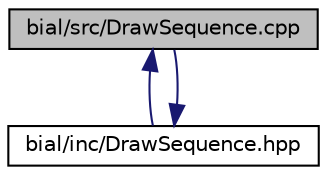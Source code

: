 digraph "bial/src/DrawSequence.cpp"
{
  edge [fontname="Helvetica",fontsize="10",labelfontname="Helvetica",labelfontsize="10"];
  node [fontname="Helvetica",fontsize="10",shape=record];
  Node1 [label="bial/src/DrawSequence.cpp",height=0.2,width=0.4,color="black", fillcolor="grey75", style="filled", fontcolor="black"];
  Node1 -> Node2 [dir="back",color="midnightblue",fontsize="10",style="solid",fontname="Helvetica"];
  Node2 [label="bial/inc/DrawSequence.hpp",height=0.2,width=0.4,color="black", fillcolor="white", style="filled",URL="$_draw_sequence_8hpp.html"];
  Node2 -> Node1 [dir="back",color="midnightblue",fontsize="10",style="solid",fontname="Helvetica"];
}
